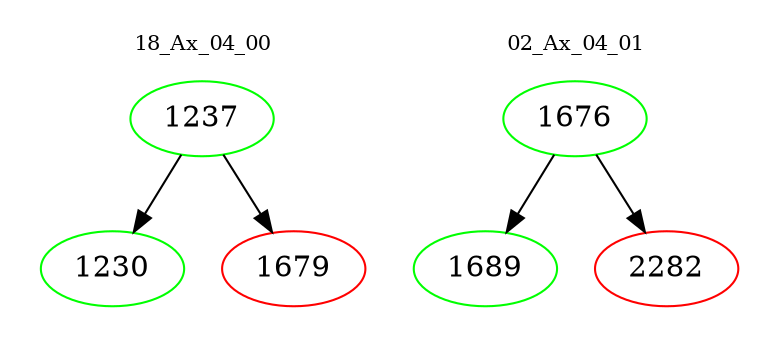 digraph{
subgraph cluster_0 {
color = white
label = "18_Ax_04_00";
fontsize=10;
T0_1237 [label="1237", color="green"]
T0_1237 -> T0_1230 [color="black"]
T0_1230 [label="1230", color="green"]
T0_1237 -> T0_1679 [color="black"]
T0_1679 [label="1679", color="red"]
}
subgraph cluster_1 {
color = white
label = "02_Ax_04_01";
fontsize=10;
T1_1676 [label="1676", color="green"]
T1_1676 -> T1_1689 [color="black"]
T1_1689 [label="1689", color="green"]
T1_1676 -> T1_2282 [color="black"]
T1_2282 [label="2282", color="red"]
}
}
